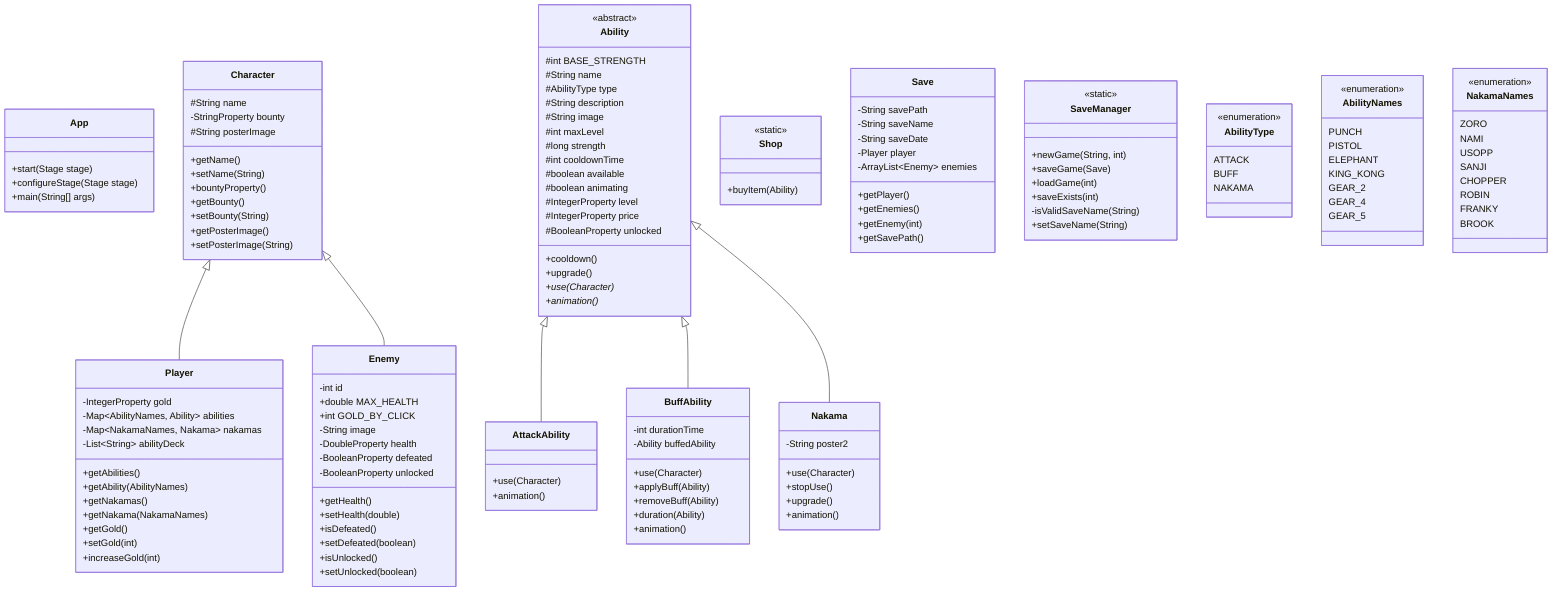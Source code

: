 classDiagram
    %% Core Game Classes
    class App {
        +start(Stage stage)
        +configureStage(Stage stage)
        +main(String[] args)
    }
    %% Character Classes
    class Character {
        #String name
        -StringProperty bounty
        #String posterImage
        +getName()
        +setName(String)
        +bountyProperty()
        +getBounty()
        +setBounty(String)
        +getPosterImage()
        +setPosterImage(String)
    }
    class Player {
        -IntegerProperty gold
        -Map~AbilityNames, Ability~ abilities
        -Map~NakamaNames, Nakama~ nakamas
        -List~String~ abilityDeck
        +getAbilities()
        +getAbility(AbilityNames)
        +getNakamas()
        +getNakama(NakamaNames)
        +getGold()
        +setGold(int)
        +increaseGold(int)
    }
    class Enemy {
        -int id
        +double MAX_HEALTH
        +int GOLD_BY_CLICK
        -String image
        -DoubleProperty health
        -BooleanProperty defeated
        -BooleanProperty unlocked
        +getHealth()
        +setHealth(double)
        +isDefeated()
        +setDefeated(boolean)
        +isUnlocked()
        +setUnlocked(boolean)
    }
    %% Ability Classes
    class Ability {
        <<abstract>>
        #int BASE_STRENGTH
        #String name
        #AbilityType type
        #String description
        #String image
        #int maxLevel
        #long strength
        #int cooldownTime
        #boolean available
        #boolean animating
        #IntegerProperty level
        #IntegerProperty price
        #BooleanProperty unlocked
        +cooldown()
        +upgrade()
        +use(Character)*
        +animation()*
    }
    class AttackAbility {
        +use(Character)
        +animation()
    }
    class BuffAbility {
        -int durationTime
        -Ability buffedAbility
        +use(Character)
        +applyBuff(Ability)
        +removeBuff(Ability)
        +duration(Ability)
        +animation()
    }
    class Nakama {
        -String poster2
        +use(Character)
        +stopUse()
        +upgrade()
        +animation()
    }
    %% Shop Class
    class Shop {
        <<static>>
        +buyItem(Ability)
    }
    %% Save Management Classes
    class Save {
        -String savePath
        -String saveName
        -String saveDate
        -Player player
        -ArrayList~Enemy~ enemies
        +getPlayer()
        +getEnemies()
        +getEnemy(int)
        +getSavePath()
    }
    class SaveManager {
        <<static>>
        +newGame(String, int)
        +saveGame(Save)
        +loadGame(int)
        +saveExists(int)
        -isValidSaveName(String)
        +setSaveName(String)
    }
    %% Enums
    class AbilityType {
        <<enumeration>>
        ATTACK
        BUFF
        NAKAMA
    }
    class AbilityNames {
        <<enumeration>>
        PUNCH
        PISTOL
        ELEPHANT
        KING_KONG
        GEAR_2
        GEAR_4
        GEAR_5
    }
    class NakamaNames {
        <<enumeration>>
        ZORO
        NAMI
        USOPP
        SANJI
        CHOPPER
        ROBIN
        FRANKY
        BROOK
    }
    %% Relationships
    Character <|-- Player
    Character <|-- Enemy
    Ability <|-- AttackAbility
    Ability <|-- BuffAbility
    Ability <|-- Nakama